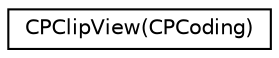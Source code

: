 digraph "Graphical Class Hierarchy"
{
  edge [fontname="Helvetica",fontsize="10",labelfontname="Helvetica",labelfontsize="10"];
  node [fontname="Helvetica",fontsize="10",shape=record];
  rankdir="LR";
  Node1 [label="CPClipView(CPCoding)",height=0.2,width=0.4,color="black", fillcolor="white", style="filled",URL="$category_c_p_clip_view_07_c_p_coding_08.html"];
}
